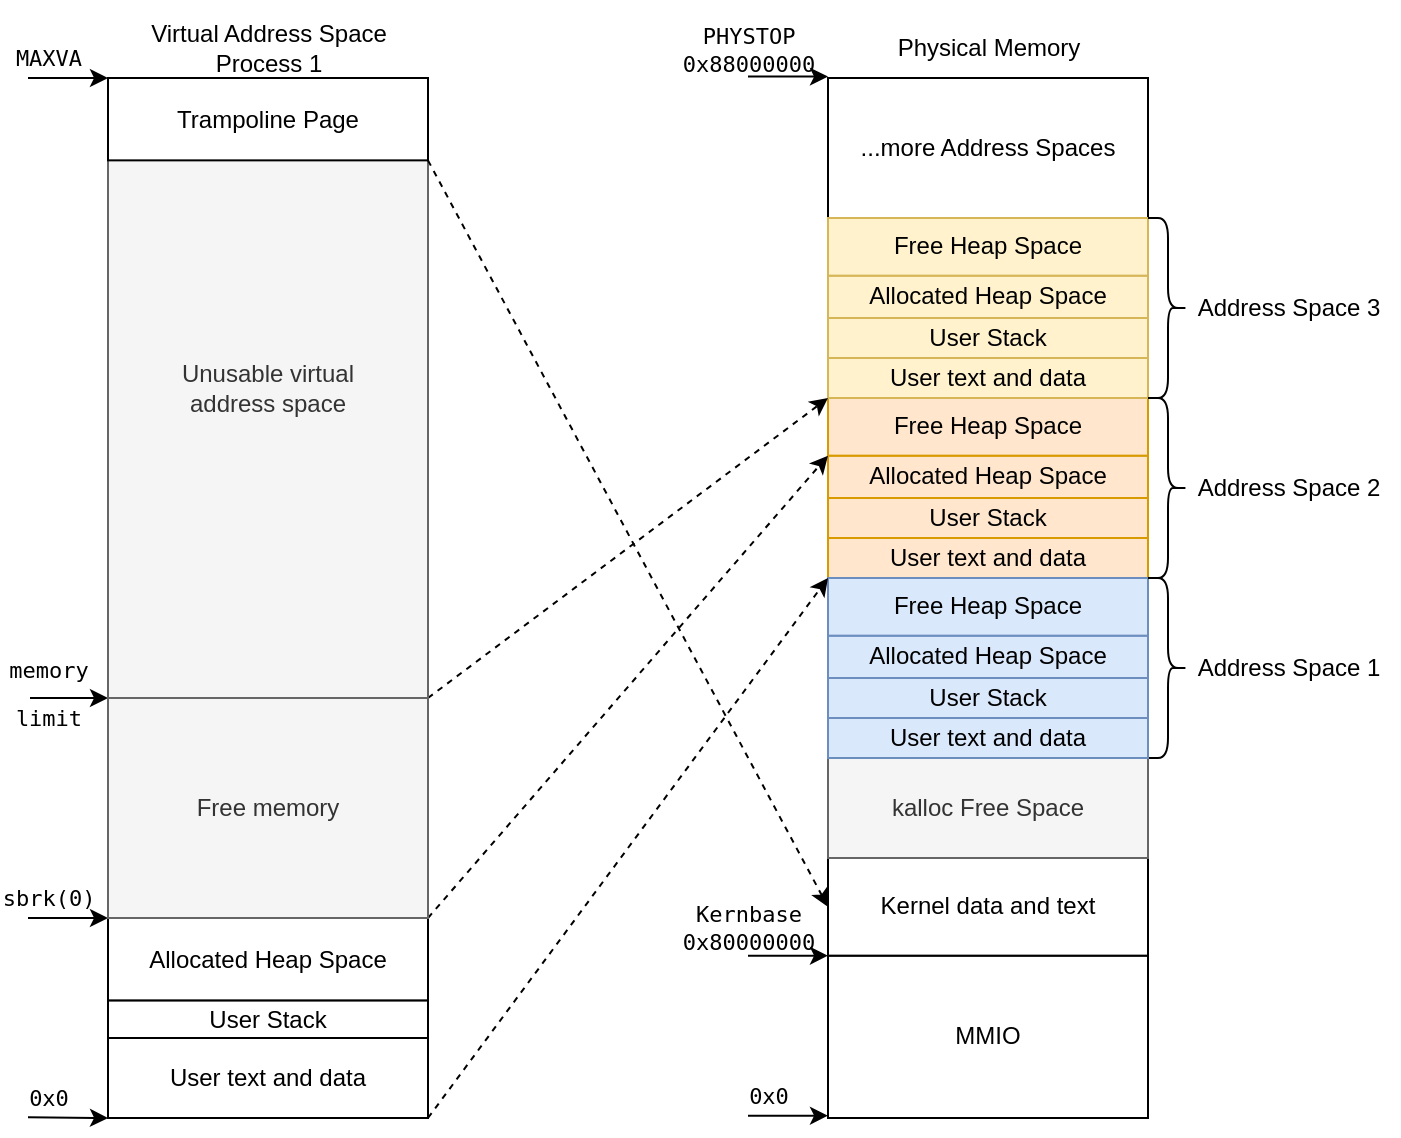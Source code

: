 <mxfile version="24.7.8">
  <diagram name="Page-1" id="LInRqrQsV4V-wmSq09pM">
    <mxGraphModel dx="1185" dy="683" grid="1" gridSize="10" guides="1" tooltips="1" connect="1" arrows="1" fold="1" page="1" pageScale="1" pageWidth="850" pageHeight="1100" math="0" shadow="0">
      <root>
        <mxCell id="0" />
        <mxCell id="1" parent="0" />
        <mxCell id="Vv3zLhDwNzCCgq5lBk2P-1" value="" style="rounded=0;whiteSpace=wrap;html=1;" parent="1" vertex="1">
          <mxGeometry x="560" y="200" width="160" height="520" as="geometry" />
        </mxCell>
        <mxCell id="Vv3zLhDwNzCCgq5lBk2P-2" value="" style="endArrow=classic;html=1;rounded=0;entryX=0;entryY=1;entryDx=0;entryDy=0;" parent="1" edge="1">
          <mxGeometry width="50" height="50" relative="1" as="geometry">
            <mxPoint x="520" y="718.82" as="sourcePoint" />
            <mxPoint x="560" y="718.82" as="targetPoint" />
          </mxGeometry>
        </mxCell>
        <mxCell id="Vv3zLhDwNzCCgq5lBk2P-3" value="&lt;pre&gt;0x0&lt;/pre&gt;" style="edgeLabel;html=1;align=center;verticalAlign=middle;resizable=0;points=[];fontFamily=Comic Sans MS;labelBackgroundColor=none;" parent="Vv3zLhDwNzCCgq5lBk2P-2" vertex="1" connectable="0">
          <mxGeometry x="-0.529" y="-1" relative="1" as="geometry">
            <mxPoint y="-11" as="offset" />
          </mxGeometry>
        </mxCell>
        <mxCell id="Vv3zLhDwNzCCgq5lBk2P-7" value="" style="endArrow=classic;html=1;rounded=0;entryX=0;entryY=1;entryDx=0;entryDy=0;" parent="1" edge="1">
          <mxGeometry width="50" height="50" relative="1" as="geometry">
            <mxPoint x="520" y="638.82" as="sourcePoint" />
            <mxPoint x="560" y="638.82" as="targetPoint" />
          </mxGeometry>
        </mxCell>
        <mxCell id="Vv3zLhDwNzCCgq5lBk2P-8" value="&lt;pre&gt;Kernbase&lt;br&gt;0x80000000&lt;/pre&gt;" style="edgeLabel;html=1;align=center;verticalAlign=middle;resizable=0;points=[];fontFamily=Comic Sans MS;labelBackgroundColor=none;" parent="Vv3zLhDwNzCCgq5lBk2P-7" vertex="1" connectable="0">
          <mxGeometry x="-0.529" y="-1" relative="1" as="geometry">
            <mxPoint x="-10" y="-15" as="offset" />
          </mxGeometry>
        </mxCell>
        <mxCell id="Vv3zLhDwNzCCgq5lBk2P-16" value="Physical Memory" style="text;html=1;align=center;verticalAlign=middle;resizable=0;points=[];autosize=1;strokeColor=none;fillColor=none;" parent="1" vertex="1">
          <mxGeometry x="580" y="170" width="120" height="30" as="geometry" />
        </mxCell>
        <mxCell id="Vv3zLhDwNzCCgq5lBk2P-25" value="MMIO" style="rounded=0;whiteSpace=wrap;html=1;" parent="1" vertex="1">
          <mxGeometry x="560" y="638.82" width="160" height="81.18" as="geometry" />
        </mxCell>
        <mxCell id="Vv3zLhDwNzCCgq5lBk2P-26" value="Kernel data and text" style="rounded=0;whiteSpace=wrap;html=1;" parent="1" vertex="1">
          <mxGeometry x="560" y="590" width="160" height="48.82" as="geometry" />
        </mxCell>
        <mxCell id="Vv3zLhDwNzCCgq5lBk2P-28" value="" style="endArrow=classic;html=1;rounded=0;entryX=0;entryY=1;entryDx=0;entryDy=0;" parent="1" edge="1">
          <mxGeometry width="50" height="50" relative="1" as="geometry">
            <mxPoint x="520" y="199.31" as="sourcePoint" />
            <mxPoint x="560" y="199.31" as="targetPoint" />
          </mxGeometry>
        </mxCell>
        <mxCell id="Vv3zLhDwNzCCgq5lBk2P-29" value="&lt;pre&gt;PHYSTOP&lt;br&gt;0x88000000&lt;/pre&gt;" style="edgeLabel;html=1;align=center;verticalAlign=middle;resizable=0;points=[];fontFamily=Comic Sans MS;labelBackgroundColor=none;" parent="Vv3zLhDwNzCCgq5lBk2P-28" vertex="1" connectable="0">
          <mxGeometry x="-0.529" y="-1" relative="1" as="geometry">
            <mxPoint x="-10" y="-15" as="offset" />
          </mxGeometry>
        </mxCell>
        <mxCell id="Vv3zLhDwNzCCgq5lBk2P-30" value="" style="shape=curlyBracket;whiteSpace=wrap;html=1;rounded=1;flipH=1;labelPosition=right;verticalLabelPosition=middle;align=left;verticalAlign=middle;" parent="1" vertex="1">
          <mxGeometry x="720" y="450" width="20" height="90" as="geometry" />
        </mxCell>
        <mxCell id="Vv3zLhDwNzCCgq5lBk2P-38" value="Address Space 1" style="text;html=1;align=center;verticalAlign=middle;resizable=0;points=[];autosize=1;strokeColor=none;fillColor=none;" parent="1" vertex="1">
          <mxGeometry x="735" y="480" width="110" height="30" as="geometry" />
        </mxCell>
        <mxCell id="Vv3zLhDwNzCCgq5lBk2P-43" value="User text and data" style="rounded=0;whiteSpace=wrap;html=1;fillColor=#ffe6cc;strokeColor=#d79b00;" parent="1" vertex="1">
          <mxGeometry x="560" y="430" width="160" height="20" as="geometry" />
        </mxCell>
        <mxCell id="Vv3zLhDwNzCCgq5lBk2P-44" value="User Stack" style="rounded=0;whiteSpace=wrap;html=1;fillColor=#ffe6cc;strokeColor=#d79b00;" parent="1" vertex="1">
          <mxGeometry x="560" y="410" width="160" height="20" as="geometry" />
        </mxCell>
        <mxCell id="Vv3zLhDwNzCCgq5lBk2P-45" value="Allocated Heap Space" style="rounded=0;whiteSpace=wrap;html=1;fillColor=#ffe6cc;strokeColor=#d79b00;" parent="1" vertex="1">
          <mxGeometry x="560" y="388.82" width="160" height="21.18" as="geometry" />
        </mxCell>
        <mxCell id="Vv3zLhDwNzCCgq5lBk2P-46" value="Free Heap Space" style="rounded=0;whiteSpace=wrap;html=1;fillColor=#ffe6cc;strokeColor=#d79b00;" parent="1" vertex="1">
          <mxGeometry x="560" y="360" width="160" height="28.82" as="geometry" />
        </mxCell>
        <mxCell id="erv0wpMIXQUOzV1S1D3V-5" value="...more Address Spaces" style="rounded=0;whiteSpace=wrap;html=1;" parent="1" vertex="1">
          <mxGeometry x="560" y="200" width="160" height="70" as="geometry" />
        </mxCell>
        <mxCell id="1ln9KzSCrnvjGZ_2OXn5-2" value="kalloc Free Space" style="rounded=0;whiteSpace=wrap;html=1;fillColor=#f5f5f5;fontColor=#333333;strokeColor=#666666;" parent="1" vertex="1">
          <mxGeometry x="560" y="540" width="160" height="50" as="geometry" />
        </mxCell>
        <mxCell id="1ln9KzSCrnvjGZ_2OXn5-3" value="User text and data" style="rounded=0;whiteSpace=wrap;html=1;fillColor=#dae8fc;strokeColor=#6c8ebf;" parent="1" vertex="1">
          <mxGeometry x="560" y="520" width="160" height="20" as="geometry" />
        </mxCell>
        <mxCell id="1ln9KzSCrnvjGZ_2OXn5-4" value="User Stack" style="rounded=0;whiteSpace=wrap;html=1;fillColor=#dae8fc;strokeColor=#6c8ebf;" parent="1" vertex="1">
          <mxGeometry x="560" y="500" width="160" height="20" as="geometry" />
        </mxCell>
        <mxCell id="1ln9KzSCrnvjGZ_2OXn5-5" value="Allocated Heap Space" style="rounded=0;whiteSpace=wrap;html=1;fillColor=#dae8fc;strokeColor=#6c8ebf;" parent="1" vertex="1">
          <mxGeometry x="560" y="478.82" width="160" height="21.18" as="geometry" />
        </mxCell>
        <mxCell id="1ln9KzSCrnvjGZ_2OXn5-6" value="Free Heap Space" style="rounded=0;whiteSpace=wrap;html=1;fillColor=#dae8fc;strokeColor=#6c8ebf;" parent="1" vertex="1">
          <mxGeometry x="560" y="450" width="160" height="28.82" as="geometry" />
        </mxCell>
        <mxCell id="1ln9KzSCrnvjGZ_2OXn5-7" value="User text and data" style="rounded=0;whiteSpace=wrap;html=1;fillColor=#fff2cc;strokeColor=#d6b656;" parent="1" vertex="1">
          <mxGeometry x="560" y="340" width="160" height="20" as="geometry" />
        </mxCell>
        <mxCell id="1ln9KzSCrnvjGZ_2OXn5-8" value="User Stack" style="rounded=0;whiteSpace=wrap;html=1;fillColor=#fff2cc;strokeColor=#d6b656;" parent="1" vertex="1">
          <mxGeometry x="560" y="320" width="160" height="20" as="geometry" />
        </mxCell>
        <mxCell id="1ln9KzSCrnvjGZ_2OXn5-9" value="Allocated Heap Space" style="rounded=0;whiteSpace=wrap;html=1;fillColor=#fff2cc;strokeColor=#d6b656;" parent="1" vertex="1">
          <mxGeometry x="560" y="298.82" width="160" height="21.18" as="geometry" />
        </mxCell>
        <mxCell id="1ln9KzSCrnvjGZ_2OXn5-10" value="Free Heap Space" style="rounded=0;whiteSpace=wrap;html=1;fillColor=#fff2cc;strokeColor=#d6b656;" parent="1" vertex="1">
          <mxGeometry x="560" y="270" width="160" height="28.82" as="geometry" />
        </mxCell>
        <mxCell id="1ln9KzSCrnvjGZ_2OXn5-12" value="" style="shape=curlyBracket;whiteSpace=wrap;html=1;rounded=1;flipH=1;labelPosition=right;verticalLabelPosition=middle;align=left;verticalAlign=middle;" parent="1" vertex="1">
          <mxGeometry x="720" y="360" width="20" height="90" as="geometry" />
        </mxCell>
        <mxCell id="1ln9KzSCrnvjGZ_2OXn5-13" value="" style="shape=curlyBracket;whiteSpace=wrap;html=1;rounded=1;flipH=1;labelPosition=right;verticalLabelPosition=middle;align=left;verticalAlign=middle;" parent="1" vertex="1">
          <mxGeometry x="720" y="270" width="20" height="90" as="geometry" />
        </mxCell>
        <mxCell id="1ln9KzSCrnvjGZ_2OXn5-14" value="Address Space 2" style="text;html=1;align=center;verticalAlign=middle;resizable=0;points=[];autosize=1;strokeColor=none;fillColor=none;" parent="1" vertex="1">
          <mxGeometry x="735" y="390" width="110" height="30" as="geometry" />
        </mxCell>
        <mxCell id="1ln9KzSCrnvjGZ_2OXn5-15" value="Address Space 3" style="text;html=1;align=center;verticalAlign=middle;resizable=0;points=[];autosize=1;strokeColor=none;fillColor=none;" parent="1" vertex="1">
          <mxGeometry x="735" y="300" width="110" height="30" as="geometry" />
        </mxCell>
        <mxCell id="cWWhvgOJWszSf7mJ0i_p-1" value="" style="rounded=0;whiteSpace=wrap;html=1;" vertex="1" parent="1">
          <mxGeometry x="200" y="200" width="160" height="520" as="geometry" />
        </mxCell>
        <mxCell id="cWWhvgOJWszSf7mJ0i_p-2" value="" style="endArrow=classic;html=1;rounded=0;entryX=0;entryY=1;entryDx=0;entryDy=0;" edge="1" parent="1" target="cWWhvgOJWszSf7mJ0i_p-1">
          <mxGeometry width="50" height="50" relative="1" as="geometry">
            <mxPoint x="160" y="719.66" as="sourcePoint" />
            <mxPoint x="180" y="719.66" as="targetPoint" />
          </mxGeometry>
        </mxCell>
        <mxCell id="cWWhvgOJWszSf7mJ0i_p-3" value="&lt;pre&gt;0x0&lt;/pre&gt;" style="edgeLabel;html=1;align=center;verticalAlign=middle;resizable=0;points=[];fontFamily=Comic Sans MS;labelBackgroundColor=none;" vertex="1" connectable="0" parent="cWWhvgOJWszSf7mJ0i_p-2">
          <mxGeometry x="-0.529" y="-1" relative="1" as="geometry">
            <mxPoint y="-11" as="offset" />
          </mxGeometry>
        </mxCell>
        <mxCell id="cWWhvgOJWszSf7mJ0i_p-4" value="&lt;div&gt;Virtual Address Space&lt;/div&gt;&lt;div&gt;Process 1&lt;br&gt;&lt;/div&gt;" style="text;html=1;align=center;verticalAlign=middle;resizable=0;points=[];autosize=1;strokeColor=none;fillColor=none;" vertex="1" parent="1">
          <mxGeometry x="210" y="165" width="140" height="40" as="geometry" />
        </mxCell>
        <mxCell id="cWWhvgOJWszSf7mJ0i_p-17" style="rounded=0;orthogonalLoop=1;jettySize=auto;html=1;exitX=1;exitY=1;exitDx=0;exitDy=0;entryX=0;entryY=0;entryDx=0;entryDy=0;dashed=1;" edge="1" parent="1" source="cWWhvgOJWszSf7mJ0i_p-5" target="1ln9KzSCrnvjGZ_2OXn5-6">
          <mxGeometry relative="1" as="geometry" />
        </mxCell>
        <mxCell id="cWWhvgOJWszSf7mJ0i_p-5" value="User text and data" style="rounded=0;whiteSpace=wrap;html=1;" vertex="1" parent="1">
          <mxGeometry x="200" y="680" width="160" height="40" as="geometry" />
        </mxCell>
        <mxCell id="cWWhvgOJWszSf7mJ0i_p-6" value="User Stack" style="rounded=0;whiteSpace=wrap;html=1;" vertex="1" parent="1">
          <mxGeometry x="200" y="661.18" width="160" height="18.82" as="geometry" />
        </mxCell>
        <mxCell id="cWWhvgOJWszSf7mJ0i_p-18" style="rounded=0;orthogonalLoop=1;jettySize=auto;html=1;exitX=1;exitY=0;exitDx=0;exitDy=0;entryX=0;entryY=0;entryDx=0;entryDy=0;dashed=1;" edge="1" parent="1" source="cWWhvgOJWszSf7mJ0i_p-7" target="Vv3zLhDwNzCCgq5lBk2P-45">
          <mxGeometry relative="1" as="geometry" />
        </mxCell>
        <mxCell id="cWWhvgOJWszSf7mJ0i_p-7" value="Allocated Heap Space" style="rounded=0;whiteSpace=wrap;html=1;" vertex="1" parent="1">
          <mxGeometry x="200" y="620" width="160" height="41.18" as="geometry" />
        </mxCell>
        <mxCell id="cWWhvgOJWszSf7mJ0i_p-8" value="" style="endArrow=classic;html=1;rounded=0;entryX=0;entryY=0;entryDx=0;entryDy=0;" edge="1" parent="1" target="cWWhvgOJWszSf7mJ0i_p-7">
          <mxGeometry width="50" height="50" relative="1" as="geometry">
            <mxPoint x="160" y="620" as="sourcePoint" />
            <mxPoint x="200" y="520.34" as="targetPoint" />
          </mxGeometry>
        </mxCell>
        <mxCell id="cWWhvgOJWszSf7mJ0i_p-9" value="&lt;pre&gt;sbrk(0)&lt;/pre&gt;" style="edgeLabel;html=1;align=center;verticalAlign=middle;resizable=0;points=[];fontFamily=Comic Sans MS;labelBackgroundColor=none;" vertex="1" connectable="0" parent="cWWhvgOJWszSf7mJ0i_p-8">
          <mxGeometry x="-0.529" y="-1" relative="1" as="geometry">
            <mxPoint y="-11" as="offset" />
          </mxGeometry>
        </mxCell>
        <mxCell id="cWWhvgOJWszSf7mJ0i_p-20" style="rounded=0;orthogonalLoop=1;jettySize=auto;html=1;exitX=1;exitY=0;exitDx=0;exitDy=0;entryX=0;entryY=1;entryDx=0;entryDy=0;dashed=1;" edge="1" parent="1" source="cWWhvgOJWszSf7mJ0i_p-26" target="1ln9KzSCrnvjGZ_2OXn5-7">
          <mxGeometry relative="1" as="geometry" />
        </mxCell>
        <mxCell id="cWWhvgOJWszSf7mJ0i_p-10" value="Unusable virtual&lt;div&gt;address space&lt;/div&gt;" style="rounded=0;whiteSpace=wrap;html=1;fillColor=#f5f5f5;fontColor=#333333;strokeColor=#666666;" vertex="1" parent="1">
          <mxGeometry x="200" y="200" width="160" height="310" as="geometry" />
        </mxCell>
        <mxCell id="cWWhvgOJWszSf7mJ0i_p-11" value="" style="endArrow=classic;html=1;rounded=0;entryX=0;entryY=0;entryDx=0;entryDy=0;" edge="1" parent="1" target="cWWhvgOJWszSf7mJ0i_p-10">
          <mxGeometry width="50" height="50" relative="1" as="geometry">
            <mxPoint x="160" y="200" as="sourcePoint" />
            <mxPoint x="200" y="200" as="targetPoint" />
          </mxGeometry>
        </mxCell>
        <mxCell id="cWWhvgOJWszSf7mJ0i_p-12" value="&lt;pre&gt;MAXVA&lt;/pre&gt;" style="edgeLabel;html=1;align=center;verticalAlign=middle;resizable=0;points=[];fontFamily=Comic Sans MS;labelBackgroundColor=none;" vertex="1" connectable="0" parent="cWWhvgOJWszSf7mJ0i_p-11">
          <mxGeometry x="-0.529" y="-1" relative="1" as="geometry">
            <mxPoint y="-11" as="offset" />
          </mxGeometry>
        </mxCell>
        <mxCell id="cWWhvgOJWszSf7mJ0i_p-16" style="rounded=0;orthogonalLoop=1;jettySize=auto;html=1;exitX=1;exitY=1;exitDx=0;exitDy=0;entryX=0;entryY=0.5;entryDx=0;entryDy=0;dashed=1;" edge="1" parent="1" source="cWWhvgOJWszSf7mJ0i_p-13" target="Vv3zLhDwNzCCgq5lBk2P-26">
          <mxGeometry relative="1" as="geometry" />
        </mxCell>
        <mxCell id="cWWhvgOJWszSf7mJ0i_p-13" value="Trampoline Page" style="rounded=0;whiteSpace=wrap;html=1;" vertex="1" parent="1">
          <mxGeometry x="200" y="200" width="160" height="41.18" as="geometry" />
        </mxCell>
        <mxCell id="cWWhvgOJWszSf7mJ0i_p-24" value="" style="endArrow=classic;html=1;rounded=0;entryX=0;entryY=0;entryDx=0;entryDy=0;" edge="1" parent="1" target="cWWhvgOJWszSf7mJ0i_p-26">
          <mxGeometry width="50" height="50" relative="1" as="geometry">
            <mxPoint x="161" y="510" as="sourcePoint" />
            <mxPoint x="201" y="515" as="targetPoint" />
          </mxGeometry>
        </mxCell>
        <mxCell id="cWWhvgOJWszSf7mJ0i_p-25" value="&lt;pre&gt;memory&lt;/pre&gt;&lt;pre&gt;limit&lt;/pre&gt;" style="edgeLabel;html=1;align=center;verticalAlign=middle;resizable=0;points=[];fontFamily=Comic Sans MS;labelBackgroundColor=none;" vertex="1" connectable="0" parent="cWWhvgOJWszSf7mJ0i_p-24">
          <mxGeometry x="-0.529" y="-1" relative="1" as="geometry">
            <mxPoint y="-3" as="offset" />
          </mxGeometry>
        </mxCell>
        <mxCell id="cWWhvgOJWszSf7mJ0i_p-26" value="Free memory" style="rounded=0;whiteSpace=wrap;html=1;fillColor=#f5f5f5;fontColor=#333333;strokeColor=#666666;" vertex="1" parent="1">
          <mxGeometry x="200" y="510" width="160" height="110" as="geometry" />
        </mxCell>
      </root>
    </mxGraphModel>
  </diagram>
</mxfile>
